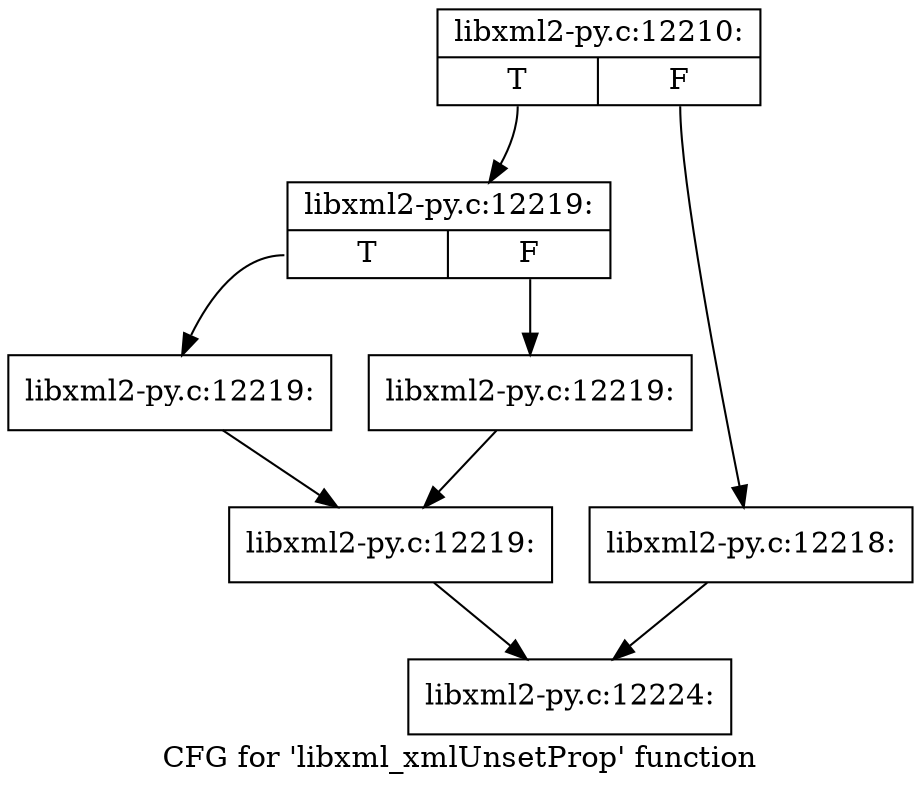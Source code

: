 digraph "CFG for 'libxml_xmlUnsetProp' function" {
	label="CFG for 'libxml_xmlUnsetProp' function";

	Node0x46f1090 [shape=record,label="{libxml2-py.c:12210:|{<s0>T|<s1>F}}"];
	Node0x46f1090:s0 -> Node0x46fef40;
	Node0x46f1090:s1 -> Node0x46feef0;
	Node0x46feef0 [shape=record,label="{libxml2-py.c:12218:}"];
	Node0x46feef0 -> Node0x46f4f70;
	Node0x46fef40 [shape=record,label="{libxml2-py.c:12219:|{<s0>T|<s1>F}}"];
	Node0x46fef40:s0 -> Node0x46ff7d0;
	Node0x46fef40:s1 -> Node0x46ff820;
	Node0x46ff7d0 [shape=record,label="{libxml2-py.c:12219:}"];
	Node0x46ff7d0 -> Node0x46ff870;
	Node0x46ff820 [shape=record,label="{libxml2-py.c:12219:}"];
	Node0x46ff820 -> Node0x46ff870;
	Node0x46ff870 [shape=record,label="{libxml2-py.c:12219:}"];
	Node0x46ff870 -> Node0x46f4f70;
	Node0x46f4f70 [shape=record,label="{libxml2-py.c:12224:}"];
}
